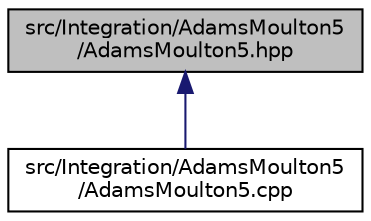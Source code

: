 digraph "src/Integration/AdamsMoulton5/AdamsMoulton5.hpp"
{
 // LATEX_PDF_SIZE
  edge [fontname="Helvetica",fontsize="10",labelfontname="Helvetica",labelfontsize="10"];
  node [fontname="Helvetica",fontsize="10",shape=record];
  Node1 [label="src/Integration/AdamsMoulton5\l/AdamsMoulton5.hpp",height=0.2,width=0.4,color="black", fillcolor="grey75", style="filled", fontcolor="black",tooltip=" "];
  Node1 -> Node2 [dir="back",color="midnightblue",fontsize="10",style="solid",fontname="Helvetica"];
  Node2 [label="src/Integration/AdamsMoulton5\l/AdamsMoulton5.cpp",height=0.2,width=0.4,color="black", fillcolor="white", style="filled",URL="$AdamsMoulton5_8cpp.html",tooltip=" "];
}
